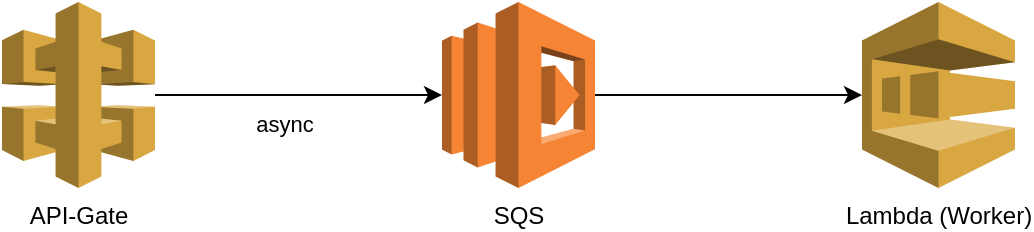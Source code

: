 <mxfile version="20.8.0" type="device"><diagram id="nPDDV6rB2CmhnzkgR9va" name="Seite-1"><mxGraphModel dx="1026" dy="606" grid="1" gridSize="10" guides="1" tooltips="1" connect="1" arrows="1" fold="1" page="1" pageScale="1" pageWidth="827" pageHeight="1169" math="0" shadow="0"><root><mxCell id="0"/><mxCell id="1" parent="0"/><mxCell id="JpKg6R97mdRmiC-_SlWC-6" style="edgeStyle=orthogonalEdgeStyle;rounded=0;orthogonalLoop=1;jettySize=auto;html=1;" edge="1" parent="1" source="JpKg6R97mdRmiC-_SlWC-1" target="JpKg6R97mdRmiC-_SlWC-3"><mxGeometry relative="1" as="geometry"/></mxCell><mxCell id="JpKg6R97mdRmiC-_SlWC-1" value="SQS" style="outlineConnect=0;dashed=0;verticalLabelPosition=bottom;verticalAlign=top;align=center;html=1;shape=mxgraph.aws3.lambda;fillColor=#F58534;gradientColor=none;" vertex="1" parent="1"><mxGeometry x="400" y="150" width="76.5" height="93" as="geometry"/></mxCell><mxCell id="JpKg6R97mdRmiC-_SlWC-5" style="edgeStyle=orthogonalEdgeStyle;rounded=0;orthogonalLoop=1;jettySize=auto;html=1;" edge="1" parent="1" source="JpKg6R97mdRmiC-_SlWC-2" target="JpKg6R97mdRmiC-_SlWC-1"><mxGeometry relative="1" as="geometry"/></mxCell><mxCell id="JpKg6R97mdRmiC-_SlWC-7" value="async" style="edgeLabel;html=1;align=center;verticalAlign=middle;resizable=0;points=[];" vertex="1" connectable="0" parent="JpKg6R97mdRmiC-_SlWC-5"><mxGeometry x="0.22" relative="1" as="geometry"><mxPoint x="-23" y="14" as="offset"/></mxGeometry></mxCell><mxCell id="JpKg6R97mdRmiC-_SlWC-2" value="API-Gate" style="outlineConnect=0;dashed=0;verticalLabelPosition=bottom;verticalAlign=top;align=center;html=1;shape=mxgraph.aws3.api_gateway;fillColor=#D9A741;gradientColor=none;" vertex="1" parent="1"><mxGeometry x="180" y="150" width="76.5" height="93" as="geometry"/></mxCell><mxCell id="JpKg6R97mdRmiC-_SlWC-3" value="Lambda (Worker)" style="outlineConnect=0;dashed=0;verticalLabelPosition=bottom;verticalAlign=top;align=center;html=1;shape=mxgraph.aws3.sqs;fillColor=#D9A741;gradientColor=none;" vertex="1" parent="1"><mxGeometry x="610" y="150" width="76.5" height="93" as="geometry"/></mxCell></root></mxGraphModel></diagram></mxfile>